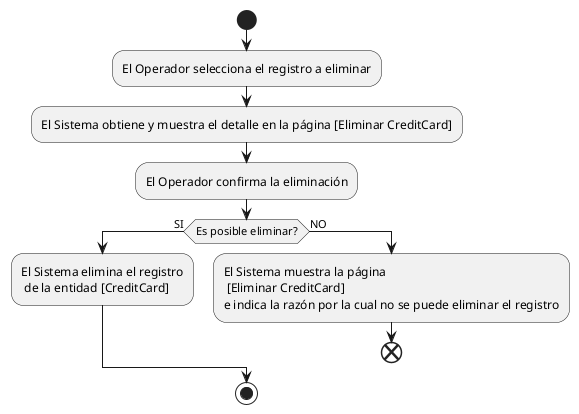 @startumlstart
start
:El Operador selecciona el registro a eliminar;
:El Sistema obtiene y muestra el detalle en la página [Eliminar CreditCard];
:El Operador confirma la eliminación;	
if (Es posible eliminar?) then (SI)    		
	:El Sistema elimina el registro\n de la entidad [CreditCard];  	
else (NO)    		
	:El Sistema muestra la página\n [Eliminar CreditCard]\ne indica la razón por la cual no se puede eliminar el registro;    		
	end  	
endif
stop
@enduml

